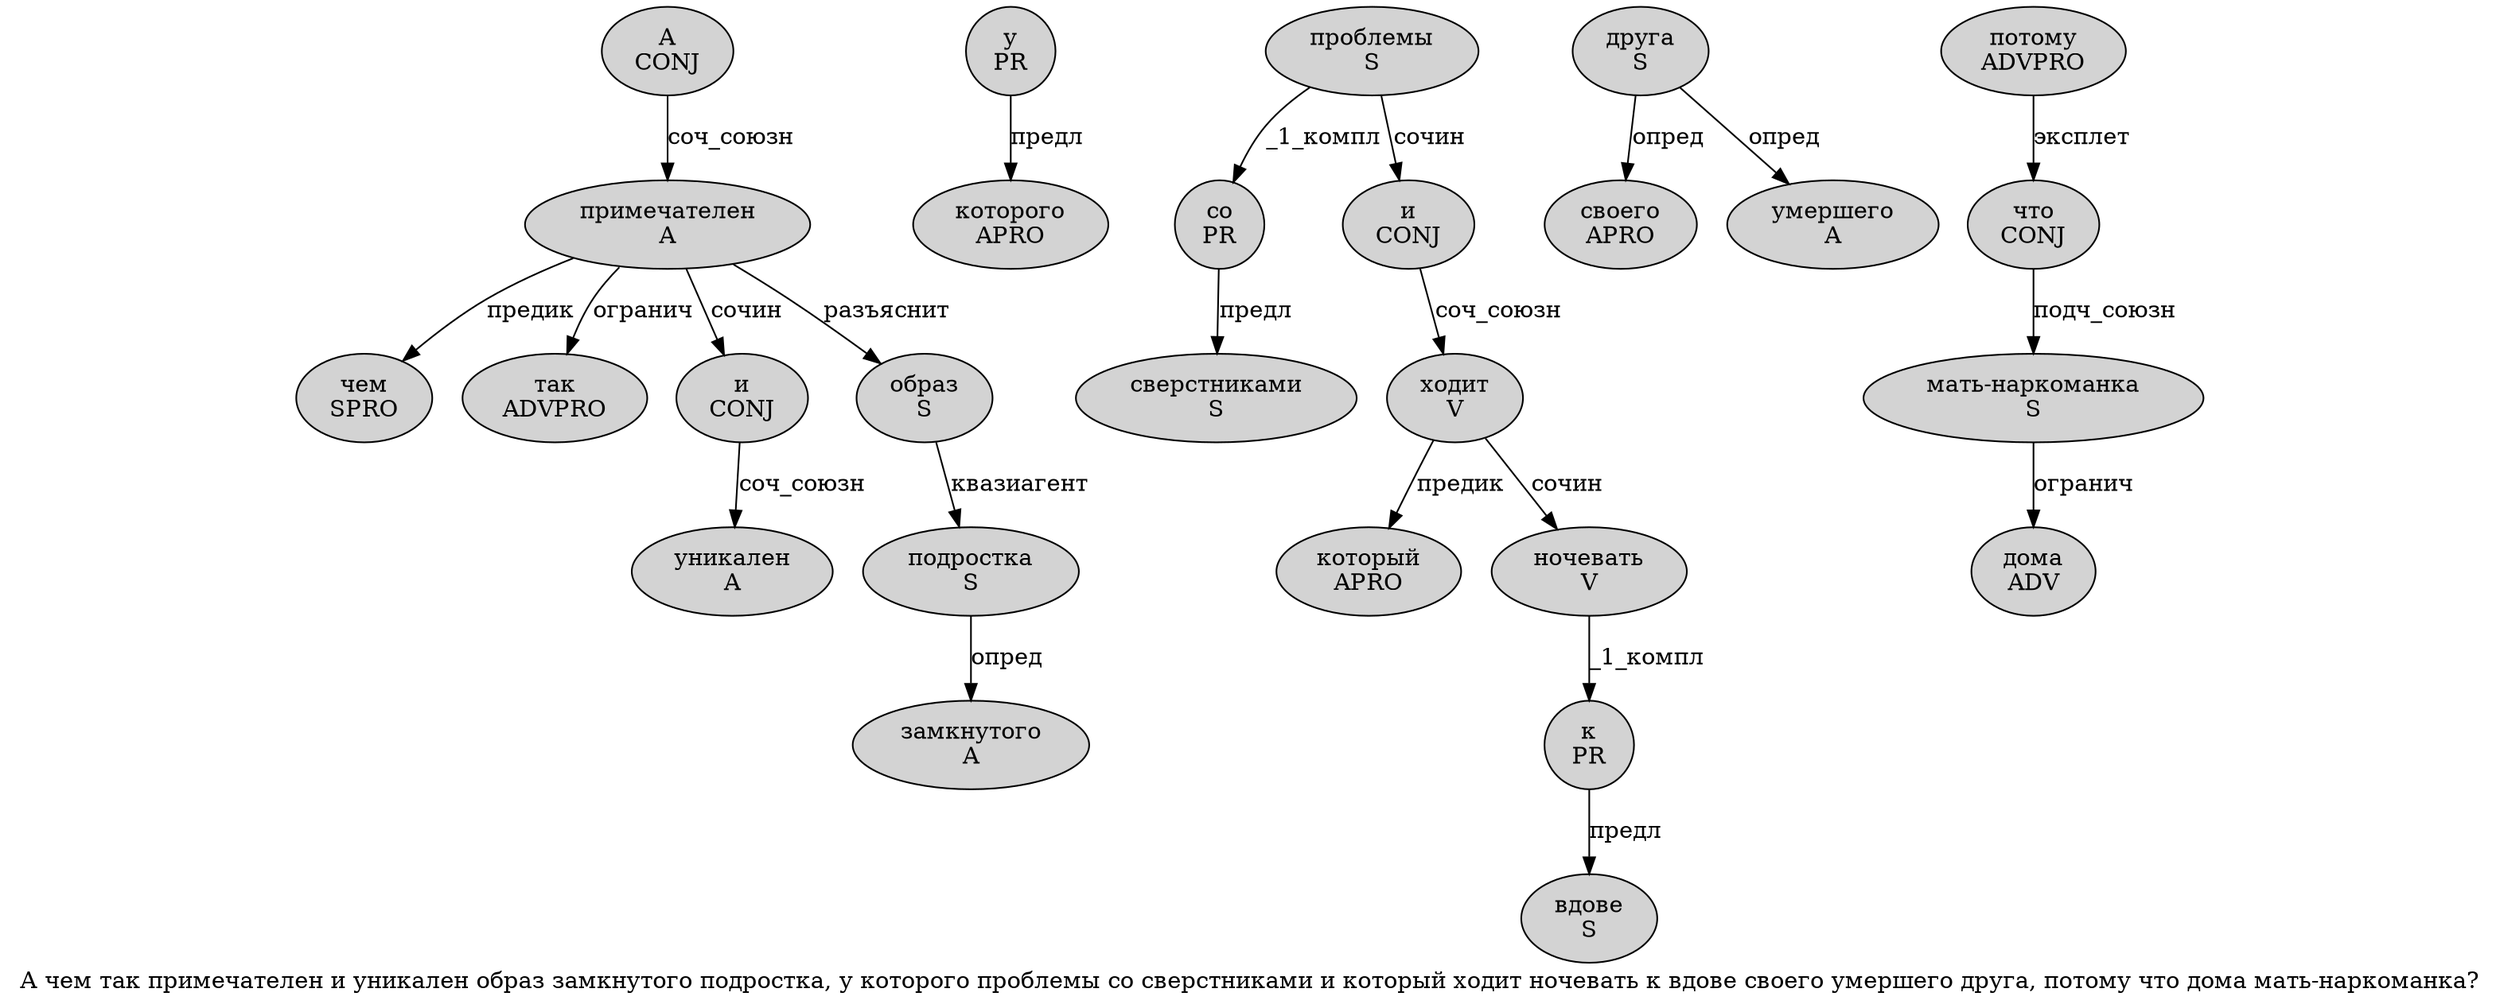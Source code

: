 digraph SENTENCE_4323 {
	graph [label="А чем так примечателен и уникален образ замкнутого подростка, у которого проблемы со сверстниками и который ходит ночевать к вдове своего умершего друга, потому что дома мать-наркоманка?"]
	node [style=filled]
		0 [label="А
CONJ" color="" fillcolor=lightgray penwidth=1 shape=ellipse]
		1 [label="чем
SPRO" color="" fillcolor=lightgray penwidth=1 shape=ellipse]
		2 [label="так
ADVPRO" color="" fillcolor=lightgray penwidth=1 shape=ellipse]
		3 [label="примечателен
A" color="" fillcolor=lightgray penwidth=1 shape=ellipse]
		4 [label="и
CONJ" color="" fillcolor=lightgray penwidth=1 shape=ellipse]
		5 [label="уникален
A" color="" fillcolor=lightgray penwidth=1 shape=ellipse]
		6 [label="образ
S" color="" fillcolor=lightgray penwidth=1 shape=ellipse]
		7 [label="замкнутого
A" color="" fillcolor=lightgray penwidth=1 shape=ellipse]
		8 [label="подростка
S" color="" fillcolor=lightgray penwidth=1 shape=ellipse]
		10 [label="у
PR" color="" fillcolor=lightgray penwidth=1 shape=ellipse]
		11 [label="которого
APRO" color="" fillcolor=lightgray penwidth=1 shape=ellipse]
		12 [label="проблемы
S" color="" fillcolor=lightgray penwidth=1 shape=ellipse]
		13 [label="со
PR" color="" fillcolor=lightgray penwidth=1 shape=ellipse]
		14 [label="сверстниками
S" color="" fillcolor=lightgray penwidth=1 shape=ellipse]
		15 [label="и
CONJ" color="" fillcolor=lightgray penwidth=1 shape=ellipse]
		16 [label="который
APRO" color="" fillcolor=lightgray penwidth=1 shape=ellipse]
		17 [label="ходит
V" color="" fillcolor=lightgray penwidth=1 shape=ellipse]
		18 [label="ночевать
V" color="" fillcolor=lightgray penwidth=1 shape=ellipse]
		19 [label="к
PR" color="" fillcolor=lightgray penwidth=1 shape=ellipse]
		20 [label="вдове
S" color="" fillcolor=lightgray penwidth=1 shape=ellipse]
		21 [label="своего
APRO" color="" fillcolor=lightgray penwidth=1 shape=ellipse]
		22 [label="умершего
A" color="" fillcolor=lightgray penwidth=1 shape=ellipse]
		23 [label="друга
S" color="" fillcolor=lightgray penwidth=1 shape=ellipse]
		25 [label="потому
ADVPRO" color="" fillcolor=lightgray penwidth=1 shape=ellipse]
		26 [label="что
CONJ" color="" fillcolor=lightgray penwidth=1 shape=ellipse]
		27 [label="дома
ADV" color="" fillcolor=lightgray penwidth=1 shape=ellipse]
		28 [label="мать-наркоманка
S" color="" fillcolor=lightgray penwidth=1 shape=ellipse]
			23 -> 21 [label="опред"]
			23 -> 22 [label="опред"]
			4 -> 5 [label="соч_союзн"]
			6 -> 8 [label="квазиагент"]
			13 -> 14 [label="предл"]
			0 -> 3 [label="соч_союзн"]
			15 -> 17 [label="соч_союзн"]
			3 -> 1 [label="предик"]
			3 -> 2 [label="огранич"]
			3 -> 4 [label="сочин"]
			3 -> 6 [label="разъяснит"]
			19 -> 20 [label="предл"]
			26 -> 28 [label="подч_союзн"]
			28 -> 27 [label="огранич"]
			12 -> 13 [label="_1_компл"]
			12 -> 15 [label="сочин"]
			10 -> 11 [label="предл"]
			18 -> 19 [label="_1_компл"]
			17 -> 16 [label="предик"]
			17 -> 18 [label="сочин"]
			8 -> 7 [label="опред"]
			25 -> 26 [label="эксплет"]
}